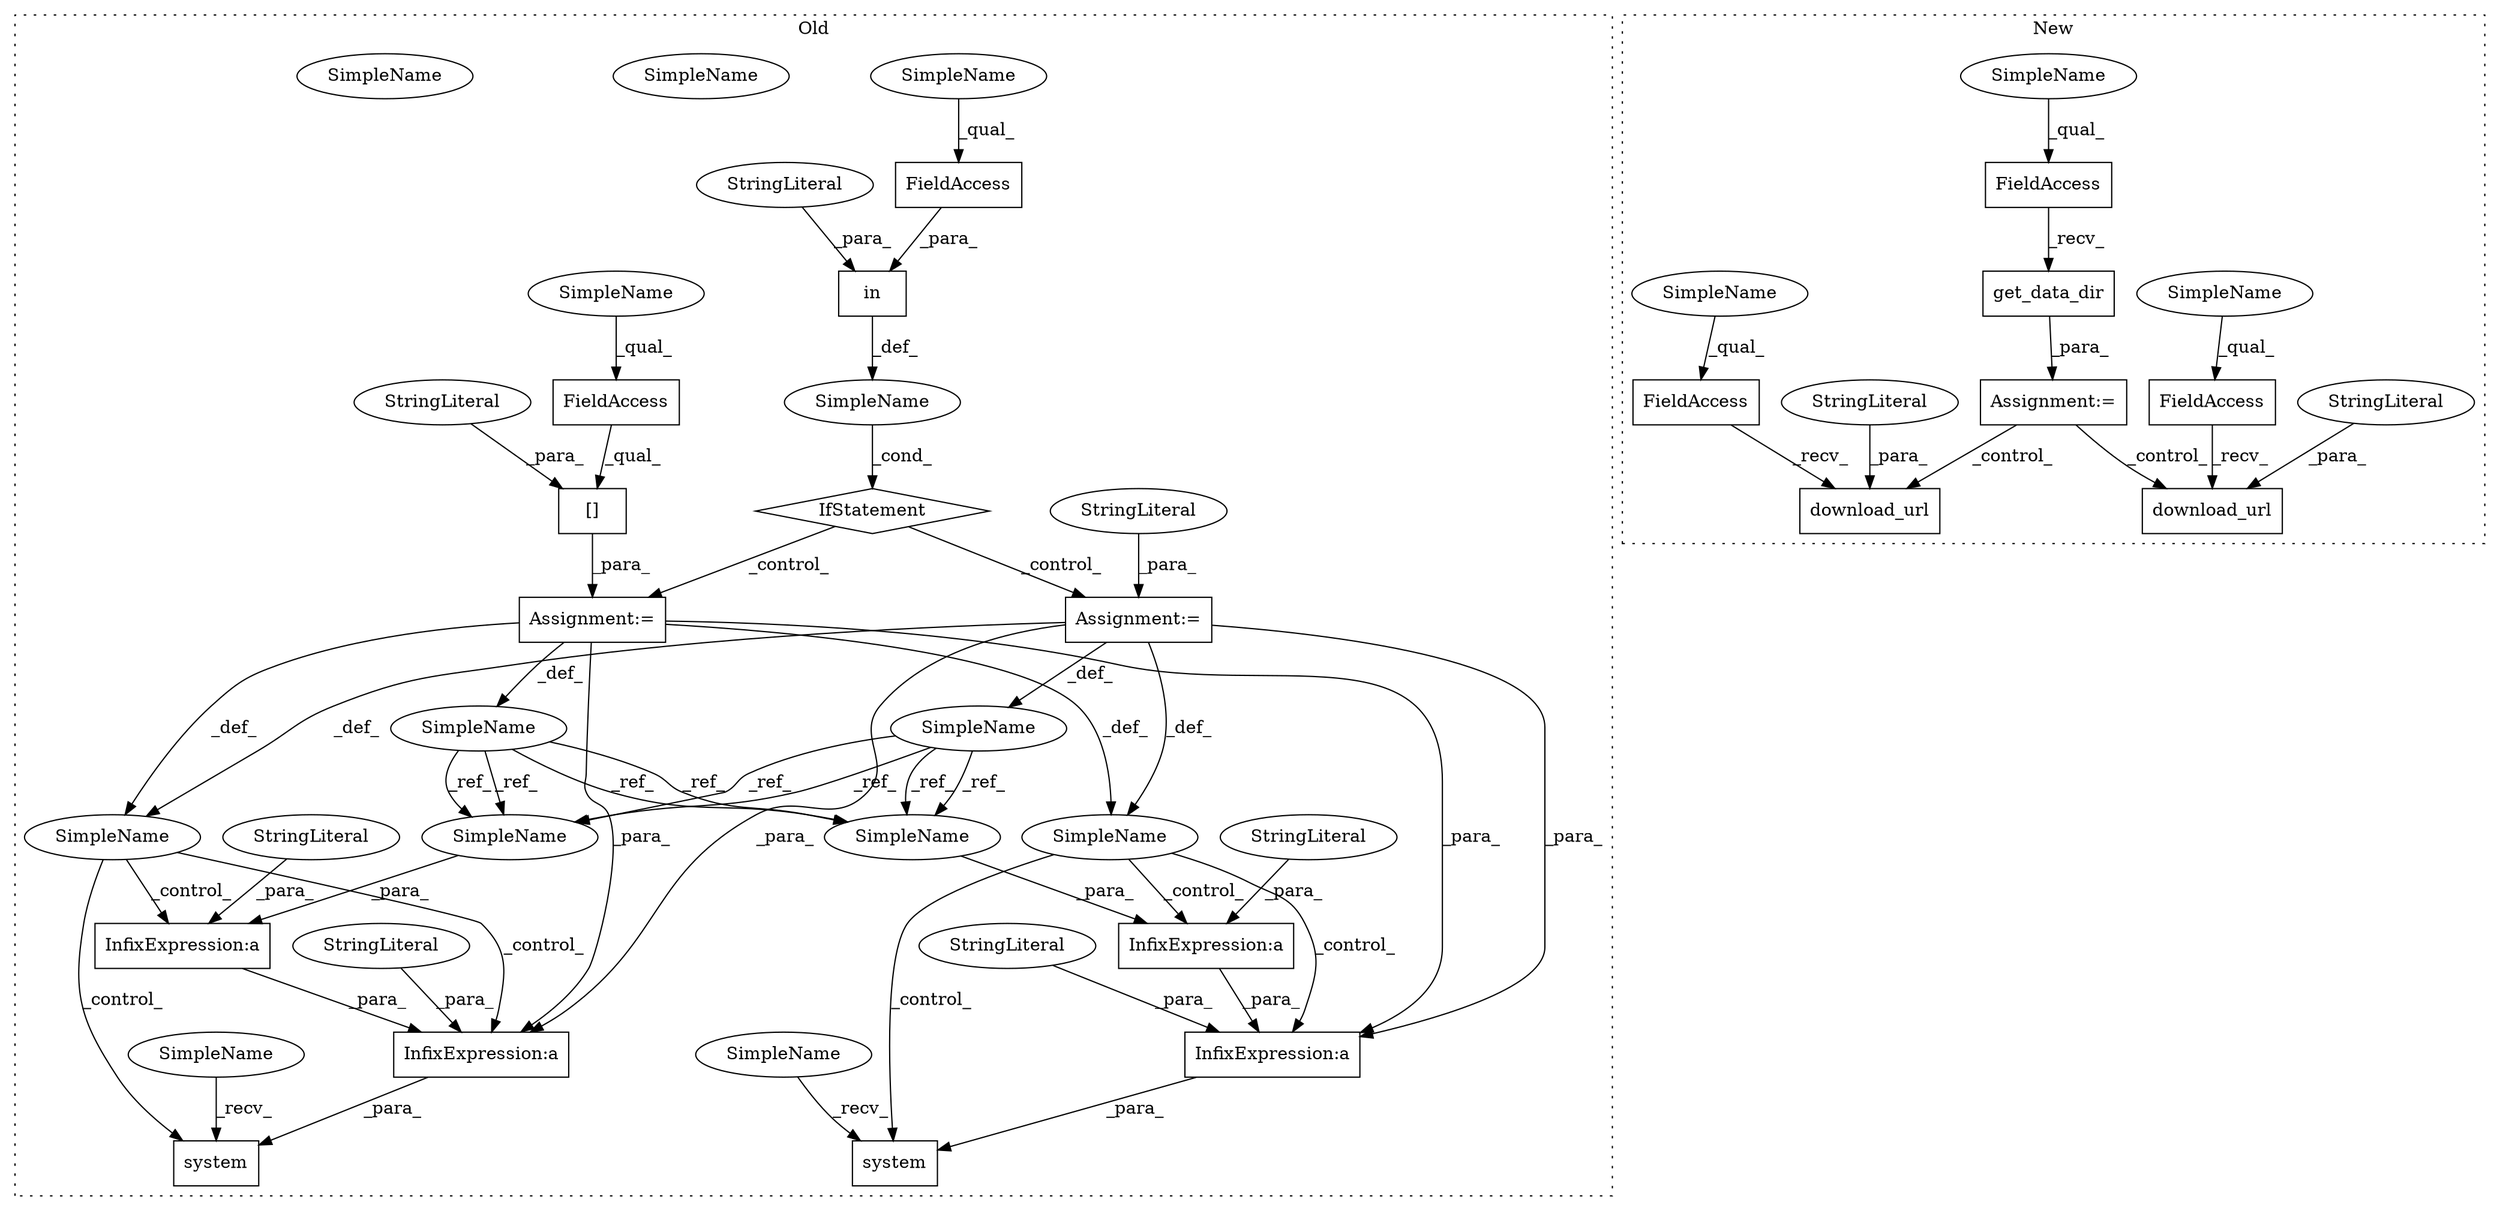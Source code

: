 digraph G {
subgraph cluster0 {
1 [label="in" a="105" s="961" l="33" shape="box"];
4 [label="FieldAccess" a="22" s="984" l="10" shape="box"];
5 [label="FieldAccess" a="22" s="1013" l="10" shape="box"];
6 [label="[]" a="2" s="1013,1043" l="11,1" shape="box"];
7 [label="IfStatement" a="25" s="953,994" l="8,2" shape="diamond"];
8 [label="SimpleName" a="42" s="" l="" shape="ellipse"];
9 [label="Assignment:=" a="7" s="1074" l="1" shape="box"];
10 [label="StringLiteral" a="45" s="961" l="19" shape="ellipse"];
11 [label="StringLiteral" a="45" s="1024" l="19" shape="ellipse"];
12 [label="StringLiteral" a="45" s="1075" l="6" shape="ellipse"];
13 [label="Assignment:=" a="7" s="1012" l="1" shape="box"];
15 [label="InfixExpression:a" a="27" s="2120" l="3" shape="box"];
16 [label="InfixExpression:a" a="27" s="2132" l="3" shape="box"];
18 [label="system" a="32" s="2102,2208" l="7,1" shape="box"];
20 [label="SimpleName" a="42" s="" l="" shape="ellipse"];
21 [label="StringLiteral" a="45" s="2135" l="73" shape="ellipse"];
22 [label="StringLiteral" a="45" s="2110" l="10" shape="ellipse"];
27 [label="InfixExpression:a" a="27" s="2606" l="3" shape="box"];
28 [label="InfixExpression:a" a="27" s="2618" l="3" shape="box"];
29 [label="system" a="32" s="2588,2695" l="7,1" shape="box"];
30 [label="SimpleName" a="42" s="1066" l="8" shape="ellipse"];
31 [label="SimpleName" a="42" s="" l="" shape="ellipse"];
32 [label="SimpleName" a="42" s="1004" l="8" shape="ellipse"];
33 [label="StringLiteral" a="45" s="2621" l="74" shape="ellipse"];
34 [label="StringLiteral" a="45" s="2596" l="10" shape="ellipse"];
35 [label="SimpleName" a="42" s="984" l="2" shape="ellipse"];
36 [label="SimpleName" a="42" s="1013" l="2" shape="ellipse"];
37 [label="SimpleName" a="42" s="2099" l="2" shape="ellipse"];
38 [label="SimpleName" a="42" s="2585" l="2" shape="ellipse"];
42 [label="SimpleName" a="42" s="2123" l="8" shape="ellipse"];
43 [label="SimpleName" a="42" s="2609" l="8" shape="ellipse"];
44 [label="SimpleName" a="42" s="2609" l="8" shape="ellipse"];
45 [label="SimpleName" a="42" s="2123" l="8" shape="ellipse"];
label = "Old";
style="dotted";
}
subgraph cluster1 {
2 [label="get_data_dir" a="32" s="945" l="14" shape="box"];
3 [label="FieldAccess" a="22" s="930" l="14" shape="box"];
14 [label="Assignment:=" a="7" s="929" l="1" shape="box"];
17 [label="FieldAccess" a="22" s="1507" l="14" shape="box"];
19 [label="download_url" a="32" s="1522,1607" l="13,1" shape="box"];
23 [label="StringLiteral" a="45" s="1535" l="72" shape="ellipse"];
24 [label="FieldAccess" a="22" s="1962" l="14" shape="box"];
25 [label="download_url" a="32" s="1977,2062" l="13,1" shape="box"];
26 [label="StringLiteral" a="45" s="1990" l="72" shape="ellipse"];
39 [label="SimpleName" a="42" s="930" l="8" shape="ellipse"];
40 [label="SimpleName" a="42" s="1507" l="8" shape="ellipse"];
41 [label="SimpleName" a="42" s="1962" l="8" shape="ellipse"];
label = "New";
style="dotted";
}
1 -> 8 [label="_def_"];
2 -> 14 [label="_para_"];
3 -> 2 [label="_recv_"];
4 -> 1 [label="_para_"];
5 -> 6 [label="_qual_"];
6 -> 13 [label="_para_"];
7 -> 9 [label="_control_"];
7 -> 13 [label="_control_"];
8 -> 7 [label="_cond_"];
9 -> 28 [label="_para_"];
9 -> 31 [label="_def_"];
9 -> 20 [label="_def_"];
9 -> 16 [label="_para_"];
9 -> 30 [label="_def_"];
10 -> 1 [label="_para_"];
11 -> 6 [label="_para_"];
12 -> 9 [label="_para_"];
13 -> 28 [label="_para_"];
13 -> 32 [label="_def_"];
13 -> 20 [label="_def_"];
13 -> 16 [label="_para_"];
13 -> 31 [label="_def_"];
14 -> 19 [label="_control_"];
14 -> 25 [label="_control_"];
15 -> 16 [label="_para_"];
16 -> 18 [label="_para_"];
17 -> 19 [label="_recv_"];
20 -> 15 [label="_control_"];
20 -> 18 [label="_control_"];
20 -> 16 [label="_control_"];
21 -> 16 [label="_para_"];
22 -> 15 [label="_para_"];
23 -> 19 [label="_para_"];
24 -> 25 [label="_recv_"];
26 -> 25 [label="_para_"];
27 -> 28 [label="_para_"];
28 -> 29 [label="_para_"];
30 -> 45 [label="_ref_"];
30 -> 44 [label="_ref_"];
30 -> 44 [label="_ref_"];
30 -> 45 [label="_ref_"];
31 -> 29 [label="_control_"];
31 -> 28 [label="_control_"];
31 -> 27 [label="_control_"];
32 -> 44 [label="_ref_"];
32 -> 45 [label="_ref_"];
32 -> 44 [label="_ref_"];
32 -> 45 [label="_ref_"];
33 -> 28 [label="_para_"];
34 -> 27 [label="_para_"];
35 -> 4 [label="_qual_"];
36 -> 5 [label="_qual_"];
37 -> 18 [label="_recv_"];
38 -> 29 [label="_recv_"];
39 -> 3 [label="_qual_"];
40 -> 17 [label="_qual_"];
41 -> 24 [label="_qual_"];
44 -> 27 [label="_para_"];
45 -> 15 [label="_para_"];
}